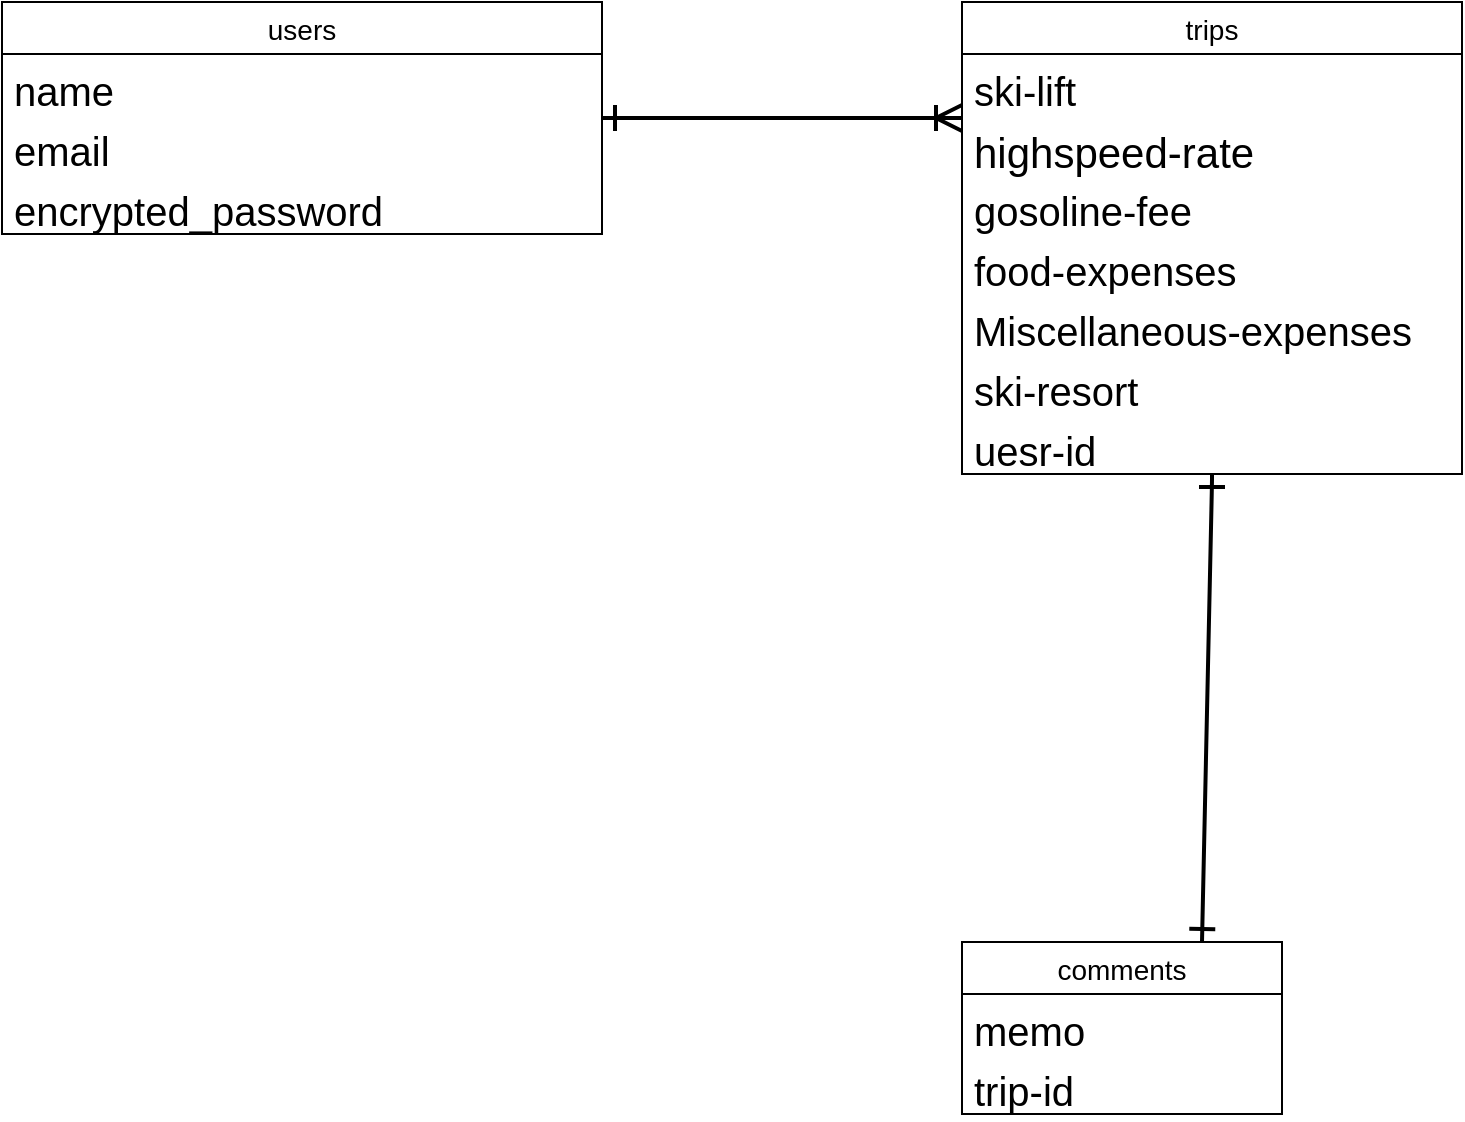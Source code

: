 <mxfile>
    <diagram id="Sm44HVZj6nwnGe24ntWf" name="ページ1">
        <mxGraphModel dx="1194" dy="657" grid="1" gridSize="10" guides="1" tooltips="1" connect="1" arrows="1" fold="1" page="1" pageScale="1" pageWidth="827" pageHeight="1169" math="0" shadow="0">
            <root>
                <mxCell id="0"/>
                <mxCell id="1" parent="0"/>
                <mxCell id="45" style="edgeStyle=none;html=1;strokeWidth=2;startArrow=ERone;startFill=0;endArrow=ERoneToMany;endFill=0;endSize=10;startSize=10;" edge="1" parent="1" source="16">
                    <mxGeometry relative="1" as="geometry">
                        <mxPoint x="520" y="98" as="targetPoint"/>
                    </mxGeometry>
                </mxCell>
                <mxCell id="16" value="users" style="swimlane;fontStyle=0;childLayout=stackLayout;horizontal=1;startSize=26;horizontalStack=0;resizeParent=1;resizeParentMax=0;resizeLast=0;collapsible=1;marginBottom=0;align=center;fontSize=14;" vertex="1" parent="1">
                    <mxGeometry x="40" y="40" width="300" height="116" as="geometry"/>
                </mxCell>
                <mxCell id="30" value="name" style="text;strokeColor=none;fillColor=none;spacingLeft=4;spacingRight=4;overflow=hidden;rotatable=0;points=[[0,0.5],[1,0.5]];portConstraint=eastwest;fontSize=20;" vertex="1" parent="16">
                    <mxGeometry y="26" width="300" height="30" as="geometry"/>
                </mxCell>
                <mxCell id="18" value="email" style="text;strokeColor=none;fillColor=none;spacingLeft=4;spacingRight=4;overflow=hidden;rotatable=0;points=[[0,0.5],[1,0.5]];portConstraint=eastwest;fontSize=20;strokeWidth=1;" vertex="1" parent="16">
                    <mxGeometry y="56" width="300" height="30" as="geometry"/>
                </mxCell>
                <mxCell id="31" value="encrypted_password" style="text;strokeColor=none;fillColor=none;spacingLeft=4;spacingRight=4;overflow=hidden;rotatable=0;points=[[0,0.5],[1,0.5]];portConstraint=eastwest;fontSize=20;" vertex="1" parent="16">
                    <mxGeometry y="86" width="300" height="30" as="geometry"/>
                </mxCell>
                <mxCell id="32" value="comments" style="swimlane;fontStyle=0;childLayout=stackLayout;horizontal=1;startSize=26;horizontalStack=0;resizeParent=1;resizeParentMax=0;resizeLast=0;collapsible=1;marginBottom=0;align=center;fontSize=14;" vertex="1" parent="1">
                    <mxGeometry x="520" y="510" width="160" height="86" as="geometry"/>
                </mxCell>
                <mxCell id="52" value="memo" style="text;strokeColor=none;fillColor=none;spacingLeft=4;spacingRight=4;overflow=hidden;rotatable=0;points=[[0,0.5],[1,0.5]];portConstraint=eastwest;fontSize=20;" vertex="1" parent="32">
                    <mxGeometry y="26" width="160" height="30" as="geometry"/>
                </mxCell>
                <mxCell id="34" value="trip-id" style="text;strokeColor=none;fillColor=none;spacingLeft=4;spacingRight=4;overflow=hidden;rotatable=0;points=[[0,0.5],[1,0.5]];portConstraint=eastwest;fontSize=20;" vertex="1" parent="32">
                    <mxGeometry y="56" width="160" height="30" as="geometry"/>
                </mxCell>
                <mxCell id="50" style="edgeStyle=none;html=1;startArrow=ERone;startFill=0;strokeWidth=2;targetPerimeterSpacing=0;endArrow=ERone;endFill=0;endSize=10;startSize=10;" edge="1" parent="1" source="36">
                    <mxGeometry relative="1" as="geometry">
                        <mxPoint x="640" y="510" as="targetPoint"/>
                        <Array as="points">
                            <mxPoint x="645" y="280"/>
                        </Array>
                    </mxGeometry>
                </mxCell>
                <mxCell id="36" value="trips" style="swimlane;fontStyle=0;childLayout=stackLayout;horizontal=1;startSize=26;horizontalStack=0;resizeParent=1;resizeParentMax=0;resizeLast=0;collapsible=1;marginBottom=0;align=center;fontSize=14;" vertex="1" parent="1">
                    <mxGeometry x="520" y="40" width="250" height="236" as="geometry"/>
                </mxCell>
                <mxCell id="37" value="ski-lift" style="text;strokeColor=none;fillColor=none;spacingLeft=4;spacingRight=4;overflow=hidden;rotatable=0;points=[[0,0.5],[1,0.5]];portConstraint=eastwest;fontSize=20;" vertex="1" parent="36">
                    <mxGeometry y="26" width="250" height="30" as="geometry"/>
                </mxCell>
                <mxCell id="38" value="highspeed-rate" style="text;strokeColor=none;fillColor=none;spacingLeft=4;spacingRight=4;overflow=hidden;rotatable=0;points=[[0,0.5],[1,0.5]];portConstraint=eastwest;fontSize=21;" vertex="1" parent="36">
                    <mxGeometry y="56" width="250" height="30" as="geometry"/>
                </mxCell>
                <mxCell id="40" value="gosoline-fee" style="text;strokeColor=none;fillColor=none;spacingLeft=4;spacingRight=4;overflow=hidden;rotatable=0;points=[[0,0.5],[1,0.5]];portConstraint=eastwest;fontSize=20;" vertex="1" parent="36">
                    <mxGeometry y="86" width="250" height="30" as="geometry"/>
                </mxCell>
                <mxCell id="41" value="food-expenses" style="text;strokeColor=none;fillColor=none;spacingLeft=4;spacingRight=4;overflow=hidden;rotatable=0;points=[[0,0.5],[1,0.5]];portConstraint=eastwest;fontSize=20;" vertex="1" parent="36">
                    <mxGeometry y="116" width="250" height="30" as="geometry"/>
                </mxCell>
                <mxCell id="42" value="Miscellaneous-expenses" style="text;strokeColor=none;fillColor=none;spacingLeft=4;spacingRight=4;overflow=hidden;rotatable=0;points=[[0,0.5],[1,0.5]];portConstraint=eastwest;fontSize=20;" vertex="1" parent="36">
                    <mxGeometry y="146" width="250" height="30" as="geometry"/>
                </mxCell>
                <mxCell id="44" value="ski-resort" style="text;strokeColor=none;fillColor=none;spacingLeft=4;spacingRight=4;overflow=hidden;rotatable=0;points=[[0,0.5],[1,0.5]];portConstraint=eastwest;fontSize=20;" vertex="1" parent="36">
                    <mxGeometry y="176" width="250" height="30" as="geometry"/>
                </mxCell>
                <mxCell id="43" value="uesr-id" style="text;strokeColor=none;fillColor=none;spacingLeft=4;spacingRight=4;overflow=hidden;rotatable=0;points=[[0,0.5],[1,0.5]];portConstraint=eastwest;fontSize=20;" vertex="1" parent="36">
                    <mxGeometry y="206" width="250" height="30" as="geometry"/>
                </mxCell>
            </root>
        </mxGraphModel>
    </diagram>
</mxfile>